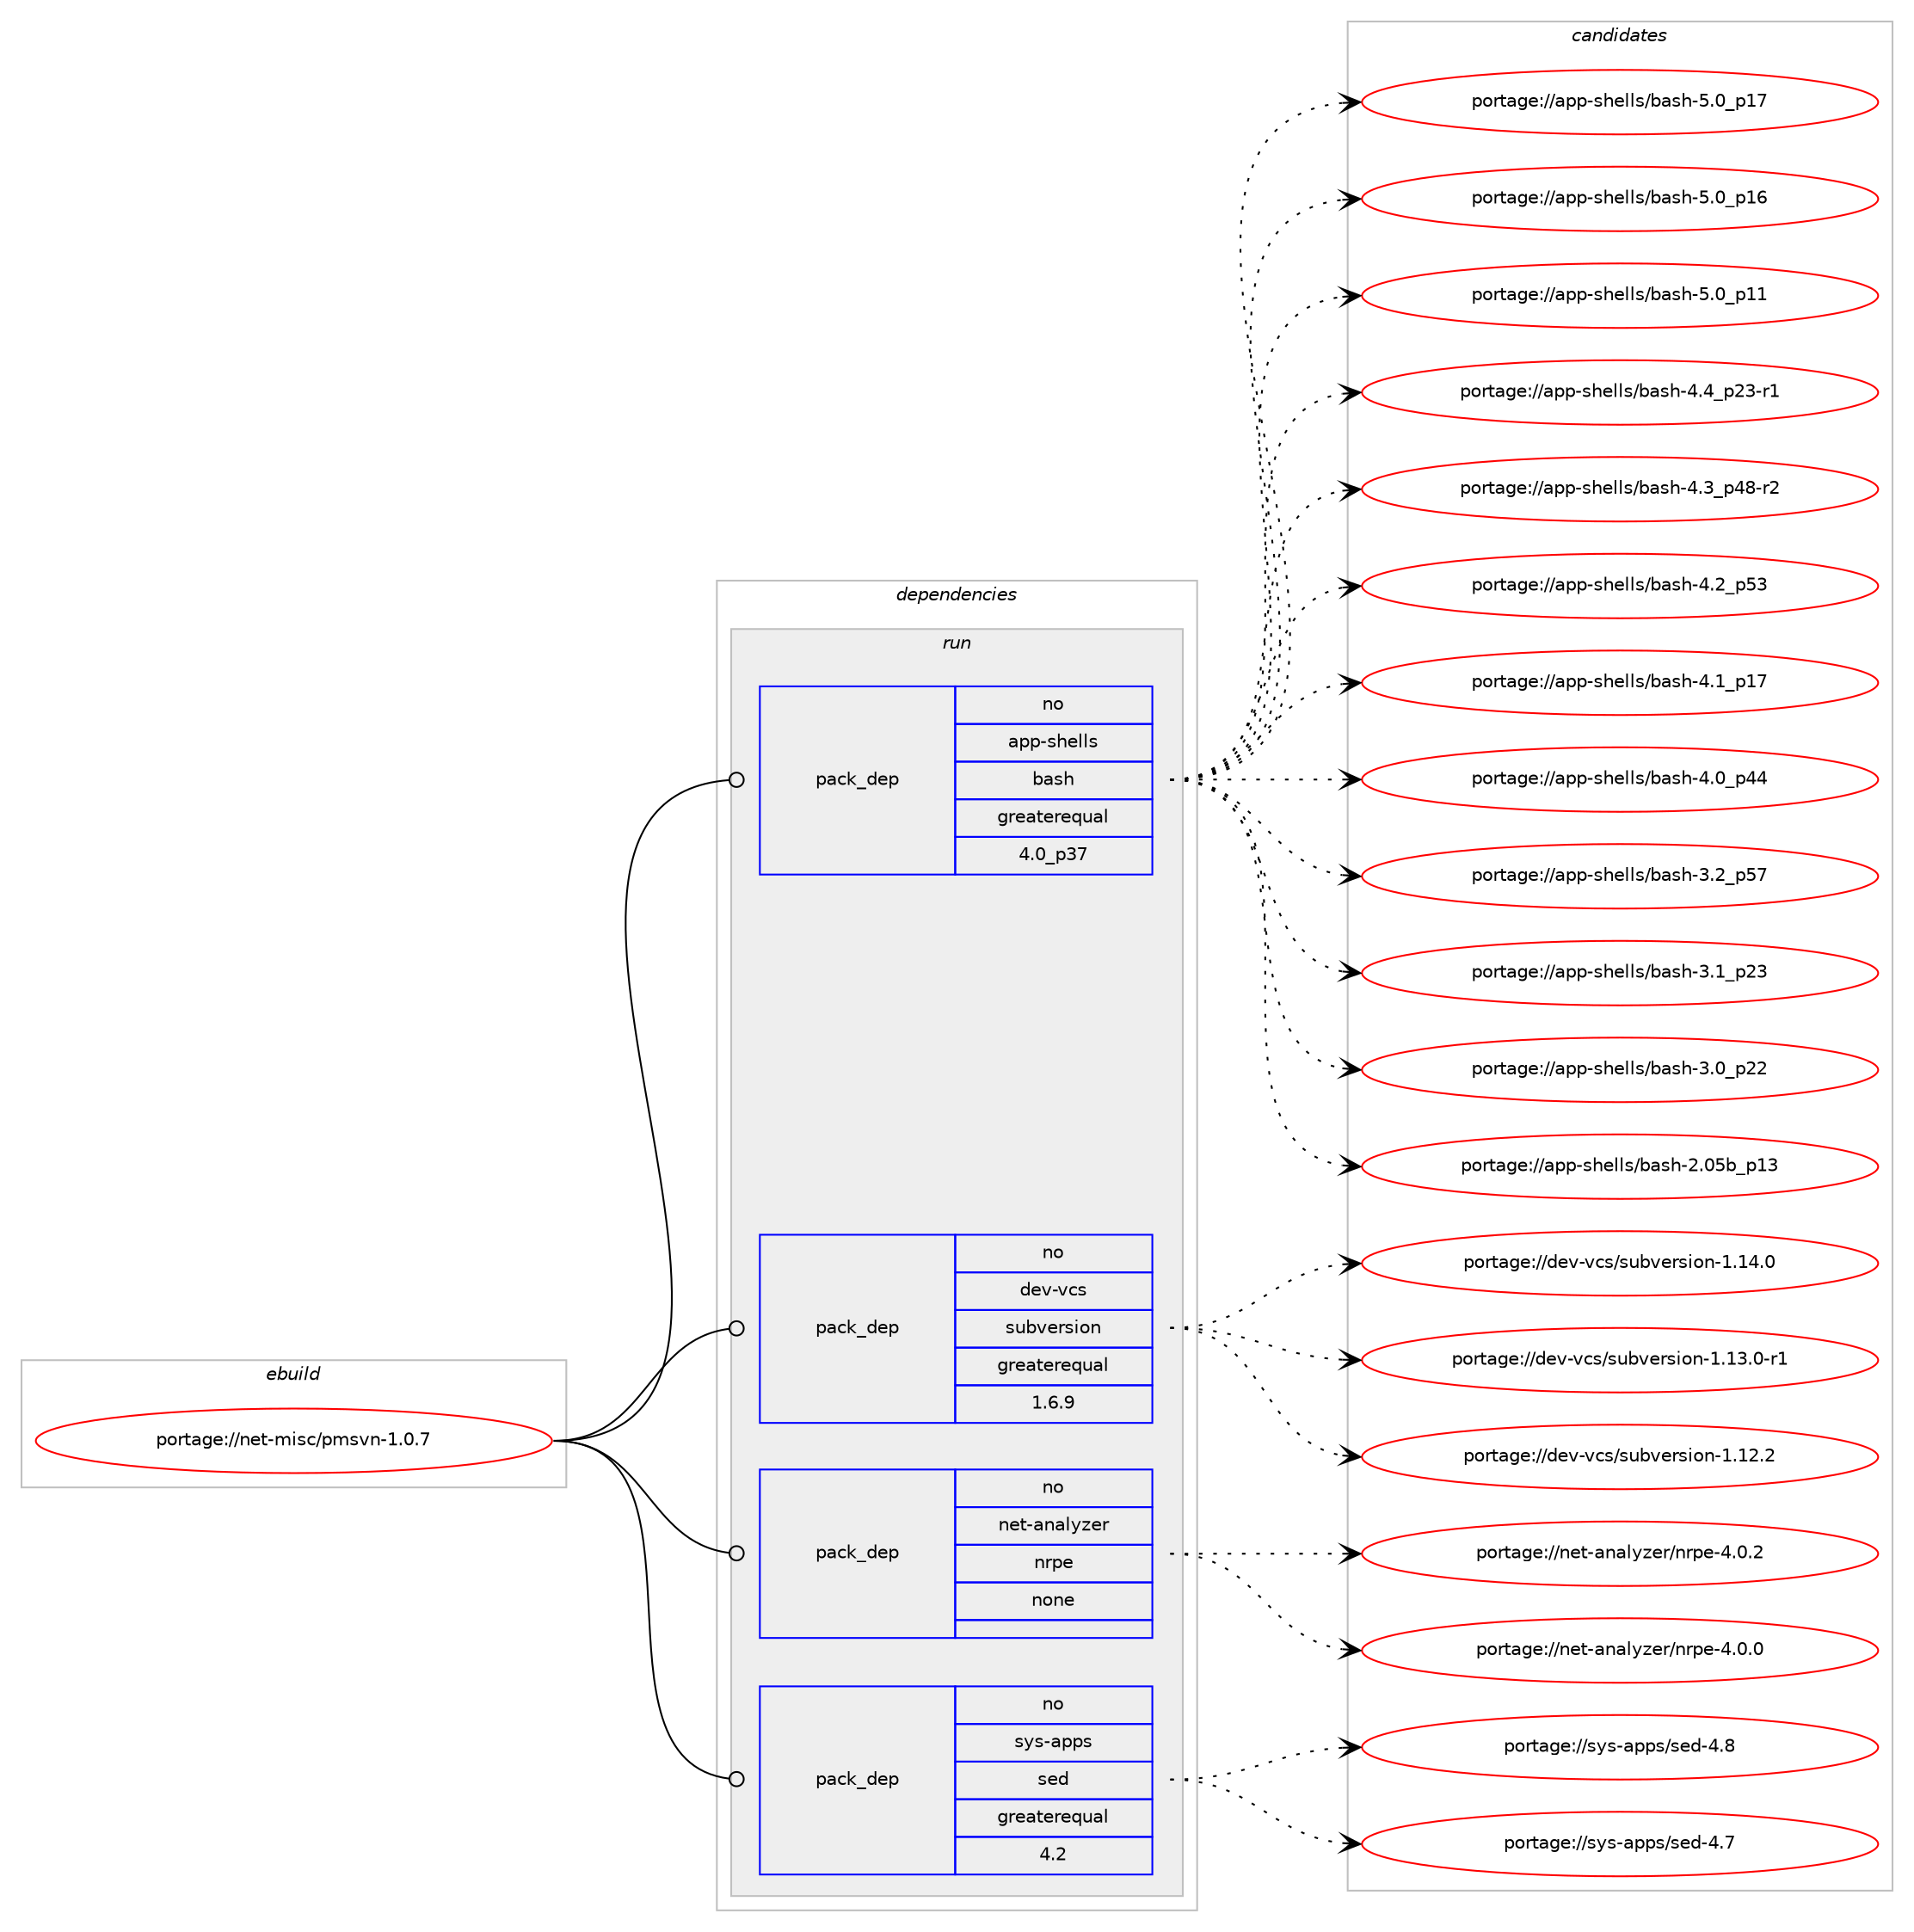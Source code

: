 digraph prolog {

# *************
# Graph options
# *************

newrank=true;
concentrate=true;
compound=true;
graph [rankdir=LR,fontname=Helvetica,fontsize=10,ranksep=1.5];#, ranksep=2.5, nodesep=0.2];
edge  [arrowhead=vee];
node  [fontname=Helvetica,fontsize=10];

# **********
# The ebuild
# **********

subgraph cluster_leftcol {
color=gray;
rank=same;
label=<<i>ebuild</i>>;
id [label="portage://net-misc/pmsvn-1.0.7", color=red, width=4, href="../net-misc/pmsvn-1.0.7.svg"];
}

# ****************
# The dependencies
# ****************

subgraph cluster_midcol {
color=gray;
label=<<i>dependencies</i>>;
subgraph cluster_compile {
fillcolor="#eeeeee";
style=filled;
label=<<i>compile</i>>;
}
subgraph cluster_compileandrun {
fillcolor="#eeeeee";
style=filled;
label=<<i>compile and run</i>>;
}
subgraph cluster_run {
fillcolor="#eeeeee";
style=filled;
label=<<i>run</i>>;
subgraph pack5448 {
dependency6130 [label=<<TABLE BORDER="0" CELLBORDER="1" CELLSPACING="0" CELLPADDING="4" WIDTH="220"><TR><TD ROWSPAN="6" CELLPADDING="30">pack_dep</TD></TR><TR><TD WIDTH="110">no</TD></TR><TR><TD>app-shells</TD></TR><TR><TD>bash</TD></TR><TR><TD>greaterequal</TD></TR><TR><TD>4.0_p37</TD></TR></TABLE>>, shape=none, color=blue];
}
id:e -> dependency6130:w [weight=20,style="solid",arrowhead="odot"];
subgraph pack5449 {
dependency6131 [label=<<TABLE BORDER="0" CELLBORDER="1" CELLSPACING="0" CELLPADDING="4" WIDTH="220"><TR><TD ROWSPAN="6" CELLPADDING="30">pack_dep</TD></TR><TR><TD WIDTH="110">no</TD></TR><TR><TD>dev-vcs</TD></TR><TR><TD>subversion</TD></TR><TR><TD>greaterequal</TD></TR><TR><TD>1.6.9</TD></TR></TABLE>>, shape=none, color=blue];
}
id:e -> dependency6131:w [weight=20,style="solid",arrowhead="odot"];
subgraph pack5450 {
dependency6132 [label=<<TABLE BORDER="0" CELLBORDER="1" CELLSPACING="0" CELLPADDING="4" WIDTH="220"><TR><TD ROWSPAN="6" CELLPADDING="30">pack_dep</TD></TR><TR><TD WIDTH="110">no</TD></TR><TR><TD>net-analyzer</TD></TR><TR><TD>nrpe</TD></TR><TR><TD>none</TD></TR><TR><TD></TD></TR></TABLE>>, shape=none, color=blue];
}
id:e -> dependency6132:w [weight=20,style="solid",arrowhead="odot"];
subgraph pack5451 {
dependency6133 [label=<<TABLE BORDER="0" CELLBORDER="1" CELLSPACING="0" CELLPADDING="4" WIDTH="220"><TR><TD ROWSPAN="6" CELLPADDING="30">pack_dep</TD></TR><TR><TD WIDTH="110">no</TD></TR><TR><TD>sys-apps</TD></TR><TR><TD>sed</TD></TR><TR><TD>greaterequal</TD></TR><TR><TD>4.2</TD></TR></TABLE>>, shape=none, color=blue];
}
id:e -> dependency6133:w [weight=20,style="solid",arrowhead="odot"];
}
}

# **************
# The candidates
# **************

subgraph cluster_choices {
rank=same;
color=gray;
label=<<i>candidates</i>>;

subgraph choice5448 {
color=black;
nodesep=1;
choice971121124511510410110810811547989711510445534648951124955 [label="portage://app-shells/bash-5.0_p17", color=red, width=4,href="../app-shells/bash-5.0_p17.svg"];
choice971121124511510410110810811547989711510445534648951124954 [label="portage://app-shells/bash-5.0_p16", color=red, width=4,href="../app-shells/bash-5.0_p16.svg"];
choice971121124511510410110810811547989711510445534648951124949 [label="portage://app-shells/bash-5.0_p11", color=red, width=4,href="../app-shells/bash-5.0_p11.svg"];
choice9711211245115104101108108115479897115104455246529511250514511449 [label="portage://app-shells/bash-4.4_p23-r1", color=red, width=4,href="../app-shells/bash-4.4_p23-r1.svg"];
choice9711211245115104101108108115479897115104455246519511252564511450 [label="portage://app-shells/bash-4.3_p48-r2", color=red, width=4,href="../app-shells/bash-4.3_p48-r2.svg"];
choice971121124511510410110810811547989711510445524650951125351 [label="portage://app-shells/bash-4.2_p53", color=red, width=4,href="../app-shells/bash-4.2_p53.svg"];
choice971121124511510410110810811547989711510445524649951124955 [label="portage://app-shells/bash-4.1_p17", color=red, width=4,href="../app-shells/bash-4.1_p17.svg"];
choice971121124511510410110810811547989711510445524648951125252 [label="portage://app-shells/bash-4.0_p44", color=red, width=4,href="../app-shells/bash-4.0_p44.svg"];
choice971121124511510410110810811547989711510445514650951125355 [label="portage://app-shells/bash-3.2_p57", color=red, width=4,href="../app-shells/bash-3.2_p57.svg"];
choice971121124511510410110810811547989711510445514649951125051 [label="portage://app-shells/bash-3.1_p23", color=red, width=4,href="../app-shells/bash-3.1_p23.svg"];
choice971121124511510410110810811547989711510445514648951125050 [label="portage://app-shells/bash-3.0_p22", color=red, width=4,href="../app-shells/bash-3.0_p22.svg"];
choice9711211245115104101108108115479897115104455046485398951124951 [label="portage://app-shells/bash-2.05b_p13", color=red, width=4,href="../app-shells/bash-2.05b_p13.svg"];
dependency6130:e -> choice971121124511510410110810811547989711510445534648951124955:w [style=dotted,weight="100"];
dependency6130:e -> choice971121124511510410110810811547989711510445534648951124954:w [style=dotted,weight="100"];
dependency6130:e -> choice971121124511510410110810811547989711510445534648951124949:w [style=dotted,weight="100"];
dependency6130:e -> choice9711211245115104101108108115479897115104455246529511250514511449:w [style=dotted,weight="100"];
dependency6130:e -> choice9711211245115104101108108115479897115104455246519511252564511450:w [style=dotted,weight="100"];
dependency6130:e -> choice971121124511510410110810811547989711510445524650951125351:w [style=dotted,weight="100"];
dependency6130:e -> choice971121124511510410110810811547989711510445524649951124955:w [style=dotted,weight="100"];
dependency6130:e -> choice971121124511510410110810811547989711510445524648951125252:w [style=dotted,weight="100"];
dependency6130:e -> choice971121124511510410110810811547989711510445514650951125355:w [style=dotted,weight="100"];
dependency6130:e -> choice971121124511510410110810811547989711510445514649951125051:w [style=dotted,weight="100"];
dependency6130:e -> choice971121124511510410110810811547989711510445514648951125050:w [style=dotted,weight="100"];
dependency6130:e -> choice9711211245115104101108108115479897115104455046485398951124951:w [style=dotted,weight="100"];
}
subgraph choice5449 {
color=black;
nodesep=1;
choice1001011184511899115471151179811810111411510511111045494649524648 [label="portage://dev-vcs/subversion-1.14.0", color=red, width=4,href="../dev-vcs/subversion-1.14.0.svg"];
choice10010111845118991154711511798118101114115105111110454946495146484511449 [label="portage://dev-vcs/subversion-1.13.0-r1", color=red, width=4,href="../dev-vcs/subversion-1.13.0-r1.svg"];
choice1001011184511899115471151179811810111411510511111045494649504650 [label="portage://dev-vcs/subversion-1.12.2", color=red, width=4,href="../dev-vcs/subversion-1.12.2.svg"];
dependency6131:e -> choice1001011184511899115471151179811810111411510511111045494649524648:w [style=dotted,weight="100"];
dependency6131:e -> choice10010111845118991154711511798118101114115105111110454946495146484511449:w [style=dotted,weight="100"];
dependency6131:e -> choice1001011184511899115471151179811810111411510511111045494649504650:w [style=dotted,weight="100"];
}
subgraph choice5450 {
color=black;
nodesep=1;
choice11010111645971109710812112210111447110114112101455246484650 [label="portage://net-analyzer/nrpe-4.0.2", color=red, width=4,href="../net-analyzer/nrpe-4.0.2.svg"];
choice11010111645971109710812112210111447110114112101455246484648 [label="portage://net-analyzer/nrpe-4.0.0", color=red, width=4,href="../net-analyzer/nrpe-4.0.0.svg"];
dependency6132:e -> choice11010111645971109710812112210111447110114112101455246484650:w [style=dotted,weight="100"];
dependency6132:e -> choice11010111645971109710812112210111447110114112101455246484648:w [style=dotted,weight="100"];
}
subgraph choice5451 {
color=black;
nodesep=1;
choice11512111545971121121154711510110045524656 [label="portage://sys-apps/sed-4.8", color=red, width=4,href="../sys-apps/sed-4.8.svg"];
choice11512111545971121121154711510110045524655 [label="portage://sys-apps/sed-4.7", color=red, width=4,href="../sys-apps/sed-4.7.svg"];
dependency6133:e -> choice11512111545971121121154711510110045524656:w [style=dotted,weight="100"];
dependency6133:e -> choice11512111545971121121154711510110045524655:w [style=dotted,weight="100"];
}
}

}
